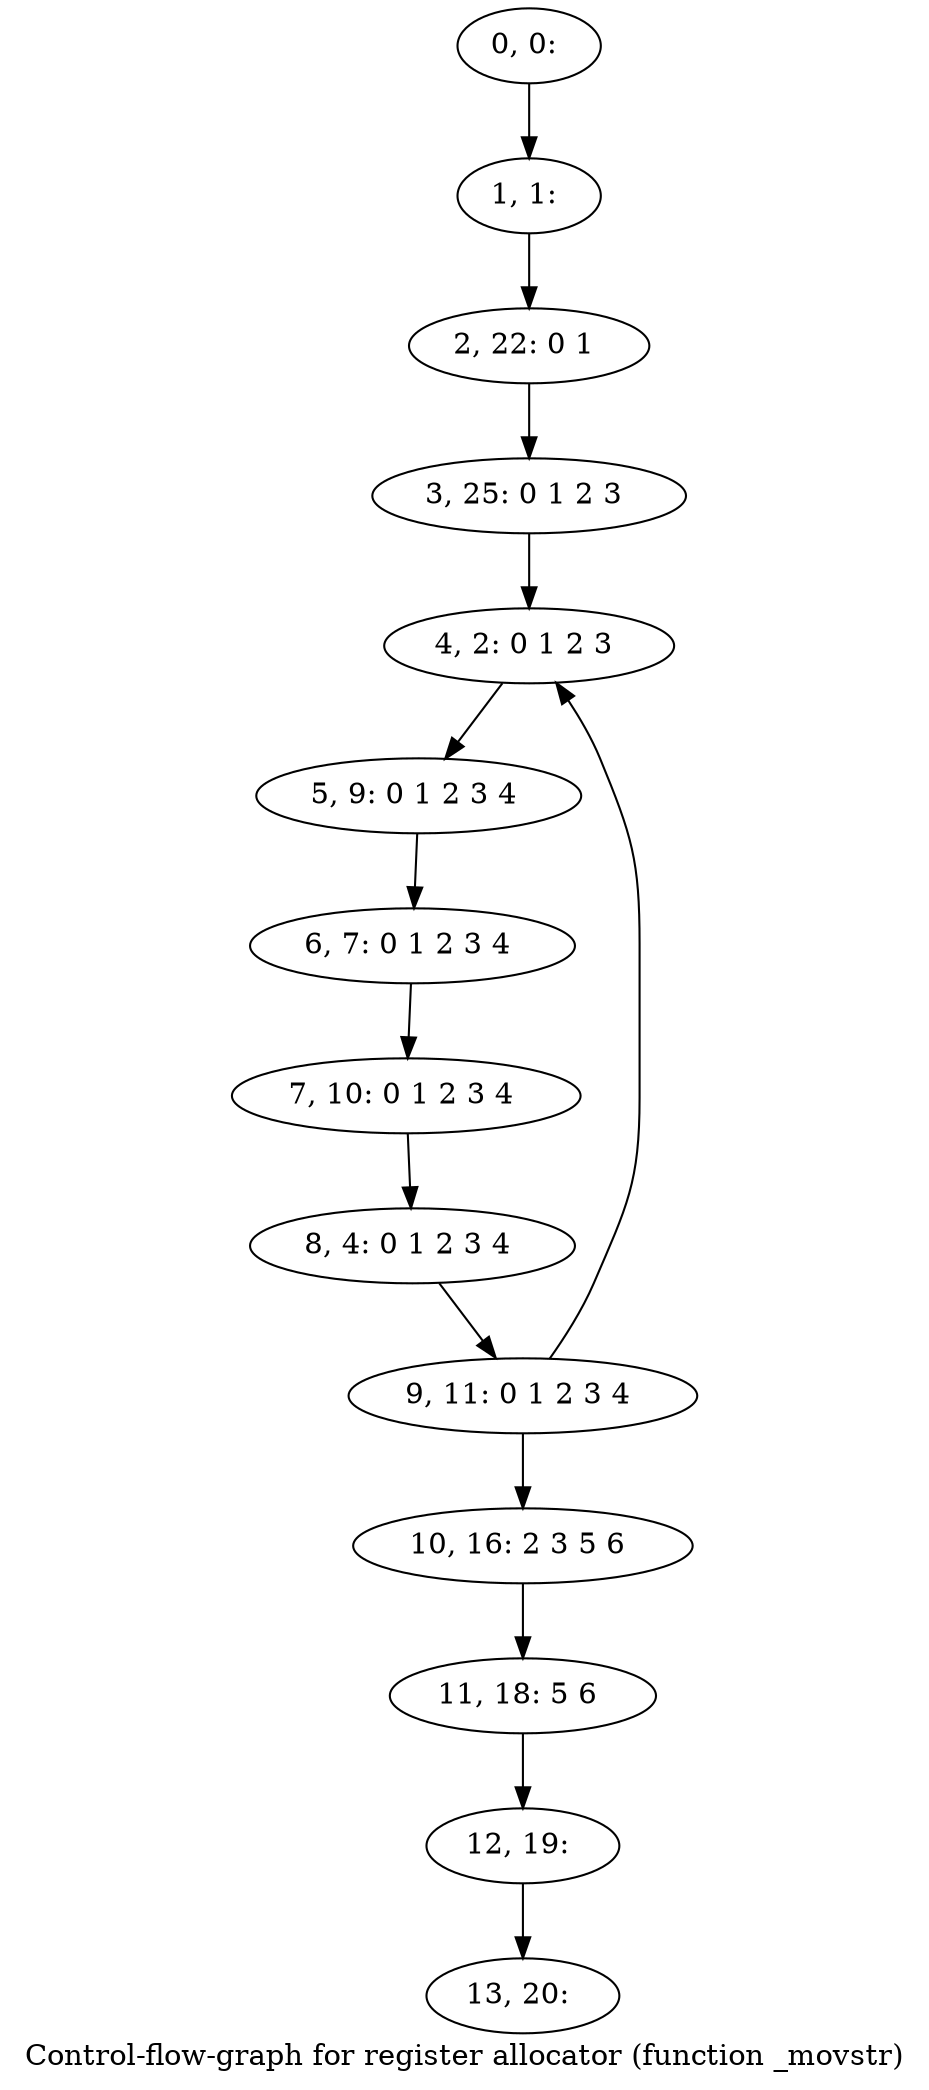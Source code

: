 digraph G {
graph [label="Control-flow-graph for register allocator (function _movstr)"]
0[label="0, 0: "];
1[label="1, 1: "];
2[label="2, 22: 0 1 "];
3[label="3, 25: 0 1 2 3 "];
4[label="4, 2: 0 1 2 3 "];
5[label="5, 9: 0 1 2 3 4 "];
6[label="6, 7: 0 1 2 3 4 "];
7[label="7, 10: 0 1 2 3 4 "];
8[label="8, 4: 0 1 2 3 4 "];
9[label="9, 11: 0 1 2 3 4 "];
10[label="10, 16: 2 3 5 6 "];
11[label="11, 18: 5 6 "];
12[label="12, 19: "];
13[label="13, 20: "];
0->1 ;
1->2 ;
2->3 ;
3->4 ;
4->5 ;
5->6 ;
6->7 ;
7->8 ;
8->9 ;
9->10 ;
9->4 ;
10->11 ;
11->12 ;
12->13 ;
}

